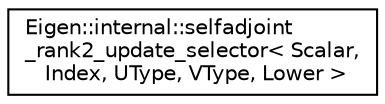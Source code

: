 digraph "Graphical Class Hierarchy"
{
  edge [fontname="Helvetica",fontsize="10",labelfontname="Helvetica",labelfontsize="10"];
  node [fontname="Helvetica",fontsize="10",shape=record];
  rankdir="LR";
  Node1 [label="Eigen::internal::selfadjoint\l_rank2_update_selector\< Scalar,\l Index, UType, VType, Lower \>",height=0.2,width=0.4,color="black", fillcolor="white", style="filled",URL="$struct_eigen_1_1internal_1_1selfadjoint__rank2__update__selector_3_01_scalar_00_01_index_00_01_uf491e100c52e514fc778fd2dd4e730f2.html"];
}
